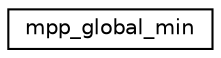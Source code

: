 digraph "Graphical Class Hierarchy"
{
 // INTERACTIVE_SVG=YES
 // LATEX_PDF_SIZE
  edge [fontname="Helvetica",fontsize="10",labelfontname="Helvetica",labelfontsize="10"];
  node [fontname="Helvetica",fontsize="10",shape=record];
  rankdir="LR";
  Node0 [label="mpp_global_min",height=0.2,width=0.4,color="black", fillcolor="white", style="filled",URL="$interfacempp__domains__mod_1_1mpp__global__min.html",tooltip=" "];
}
